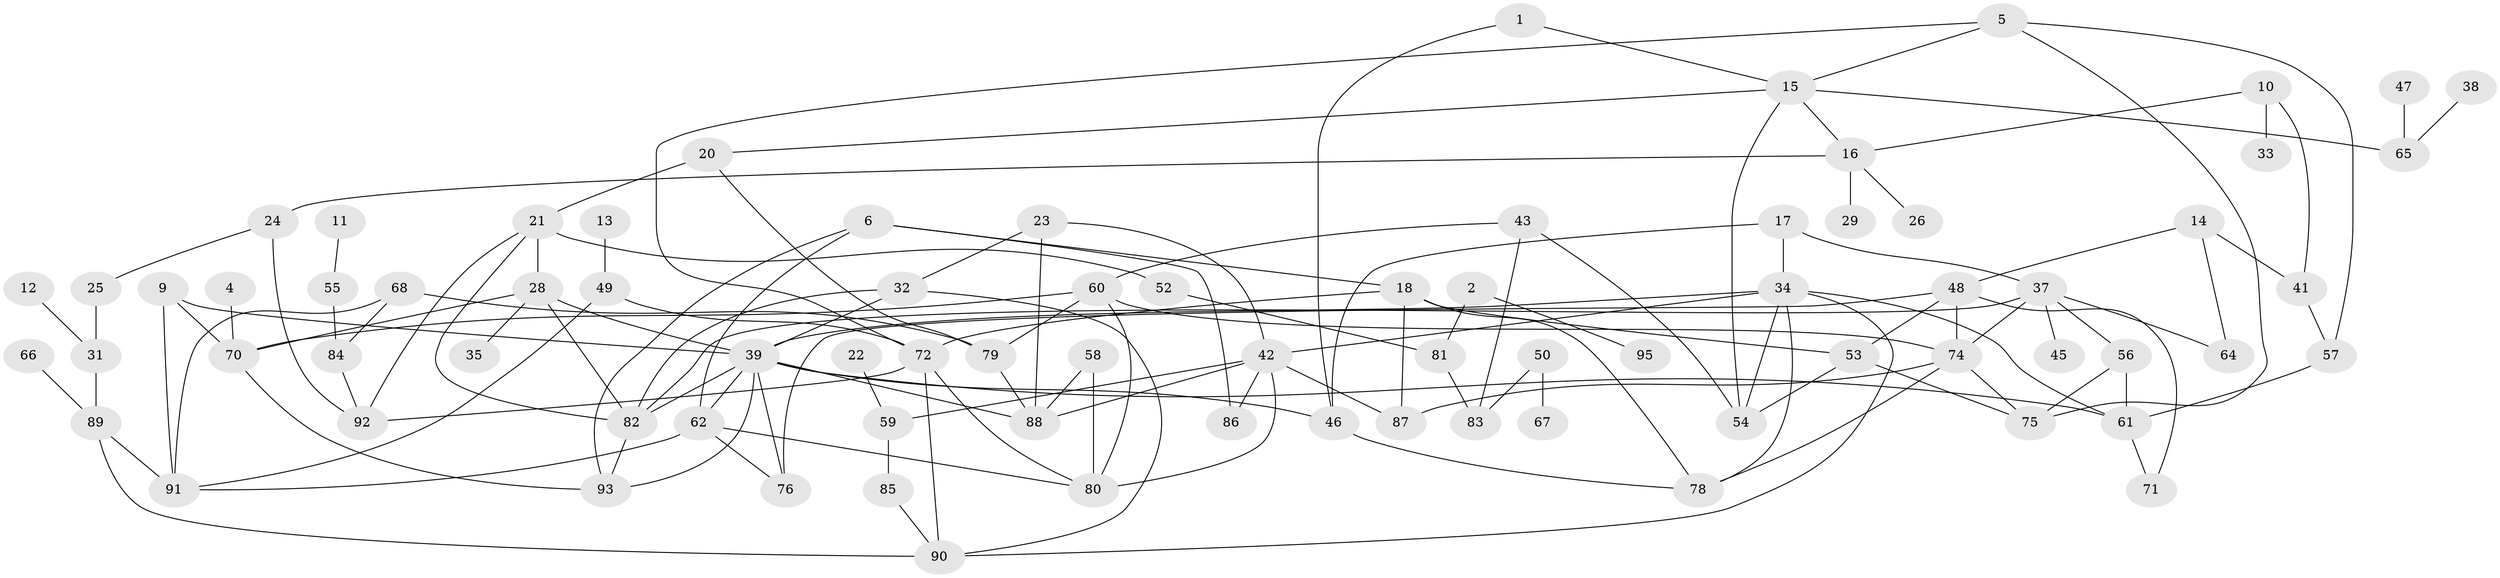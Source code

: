 // original degree distribution, {1: 0.22962962962962963, 2: 0.17037037037037037, 0: 0.0962962962962963, 4: 0.14814814814814814, 3: 0.1925925925925926, 5: 0.11851851851851852, 6: 0.022222222222222223, 7: 0.014814814814814815, 9: 0.007407407407407408}
// Generated by graph-tools (version 1.1) at 2025/35/03/04/25 23:35:57]
// undirected, 80 vertices, 134 edges
graph export_dot {
  node [color=gray90,style=filled];
  1;
  2;
  4;
  5;
  6;
  9;
  10;
  11;
  12;
  13;
  14;
  15;
  16;
  17;
  18;
  20;
  21;
  22;
  23;
  24;
  25;
  26;
  28;
  29;
  31;
  32;
  33;
  34;
  35;
  37;
  38;
  39;
  41;
  42;
  43;
  45;
  46;
  47;
  48;
  49;
  50;
  52;
  53;
  54;
  55;
  56;
  57;
  58;
  59;
  60;
  61;
  62;
  64;
  65;
  66;
  67;
  68;
  70;
  71;
  72;
  74;
  75;
  76;
  78;
  79;
  80;
  81;
  82;
  83;
  84;
  85;
  86;
  87;
  88;
  89;
  90;
  91;
  92;
  93;
  95;
  1 -- 15 [weight=1.0];
  1 -- 46 [weight=1.0];
  2 -- 81 [weight=1.0];
  2 -- 95 [weight=1.0];
  4 -- 70 [weight=1.0];
  5 -- 15 [weight=1.0];
  5 -- 57 [weight=1.0];
  5 -- 72 [weight=1.0];
  5 -- 75 [weight=1.0];
  6 -- 18 [weight=1.0];
  6 -- 62 [weight=1.0];
  6 -- 86 [weight=1.0];
  6 -- 93 [weight=1.0];
  9 -- 39 [weight=2.0];
  9 -- 70 [weight=1.0];
  9 -- 91 [weight=1.0];
  10 -- 16 [weight=1.0];
  10 -- 33 [weight=1.0];
  10 -- 41 [weight=1.0];
  11 -- 55 [weight=1.0];
  12 -- 31 [weight=1.0];
  13 -- 49 [weight=1.0];
  14 -- 41 [weight=1.0];
  14 -- 48 [weight=1.0];
  14 -- 64 [weight=1.0];
  15 -- 16 [weight=1.0];
  15 -- 20 [weight=1.0];
  15 -- 54 [weight=1.0];
  15 -- 65 [weight=1.0];
  16 -- 24 [weight=1.0];
  16 -- 26 [weight=1.0];
  16 -- 29 [weight=1.0];
  17 -- 34 [weight=1.0];
  17 -- 37 [weight=1.0];
  17 -- 46 [weight=1.0];
  18 -- 53 [weight=1.0];
  18 -- 72 [weight=1.0];
  18 -- 78 [weight=1.0];
  18 -- 87 [weight=1.0];
  20 -- 21 [weight=1.0];
  20 -- 79 [weight=1.0];
  21 -- 28 [weight=1.0];
  21 -- 52 [weight=1.0];
  21 -- 82 [weight=1.0];
  21 -- 92 [weight=1.0];
  22 -- 59 [weight=1.0];
  23 -- 32 [weight=1.0];
  23 -- 42 [weight=1.0];
  23 -- 88 [weight=1.0];
  24 -- 25 [weight=1.0];
  24 -- 92 [weight=1.0];
  25 -- 31 [weight=1.0];
  28 -- 35 [weight=1.0];
  28 -- 39 [weight=1.0];
  28 -- 70 [weight=1.0];
  28 -- 82 [weight=1.0];
  31 -- 89 [weight=1.0];
  32 -- 39 [weight=1.0];
  32 -- 82 [weight=1.0];
  32 -- 90 [weight=1.0];
  34 -- 39 [weight=1.0];
  34 -- 42 [weight=1.0];
  34 -- 54 [weight=1.0];
  34 -- 61 [weight=1.0];
  34 -- 78 [weight=1.0];
  34 -- 90 [weight=1.0];
  37 -- 45 [weight=1.0];
  37 -- 56 [weight=1.0];
  37 -- 64 [weight=1.0];
  37 -- 74 [weight=1.0];
  37 -- 82 [weight=1.0];
  38 -- 65 [weight=1.0];
  39 -- 46 [weight=1.0];
  39 -- 61 [weight=1.0];
  39 -- 62 [weight=1.0];
  39 -- 76 [weight=1.0];
  39 -- 82 [weight=2.0];
  39 -- 88 [weight=2.0];
  39 -- 93 [weight=1.0];
  41 -- 57 [weight=1.0];
  42 -- 59 [weight=1.0];
  42 -- 80 [weight=1.0];
  42 -- 86 [weight=1.0];
  42 -- 87 [weight=1.0];
  42 -- 88 [weight=1.0];
  43 -- 54 [weight=1.0];
  43 -- 60 [weight=1.0];
  43 -- 83 [weight=1.0];
  46 -- 78 [weight=1.0];
  47 -- 65 [weight=1.0];
  48 -- 53 [weight=1.0];
  48 -- 71 [weight=1.0];
  48 -- 74 [weight=1.0];
  48 -- 76 [weight=1.0];
  49 -- 72 [weight=1.0];
  49 -- 91 [weight=1.0];
  50 -- 67 [weight=1.0];
  50 -- 83 [weight=1.0];
  52 -- 81 [weight=1.0];
  53 -- 54 [weight=1.0];
  53 -- 75 [weight=1.0];
  55 -- 84 [weight=1.0];
  56 -- 61 [weight=1.0];
  56 -- 75 [weight=1.0];
  57 -- 61 [weight=1.0];
  58 -- 80 [weight=1.0];
  58 -- 88 [weight=1.0];
  59 -- 85 [weight=1.0];
  60 -- 70 [weight=1.0];
  60 -- 74 [weight=1.0];
  60 -- 79 [weight=1.0];
  60 -- 80 [weight=1.0];
  61 -- 71 [weight=1.0];
  62 -- 76 [weight=1.0];
  62 -- 80 [weight=1.0];
  62 -- 91 [weight=1.0];
  66 -- 89 [weight=1.0];
  68 -- 79 [weight=1.0];
  68 -- 84 [weight=1.0];
  68 -- 91 [weight=1.0];
  70 -- 93 [weight=1.0];
  72 -- 80 [weight=1.0];
  72 -- 90 [weight=1.0];
  72 -- 92 [weight=1.0];
  74 -- 75 [weight=1.0];
  74 -- 78 [weight=1.0];
  74 -- 87 [weight=1.0];
  79 -- 88 [weight=1.0];
  81 -- 83 [weight=1.0];
  82 -- 93 [weight=1.0];
  84 -- 92 [weight=1.0];
  85 -- 90 [weight=1.0];
  89 -- 90 [weight=1.0];
  89 -- 91 [weight=2.0];
}
